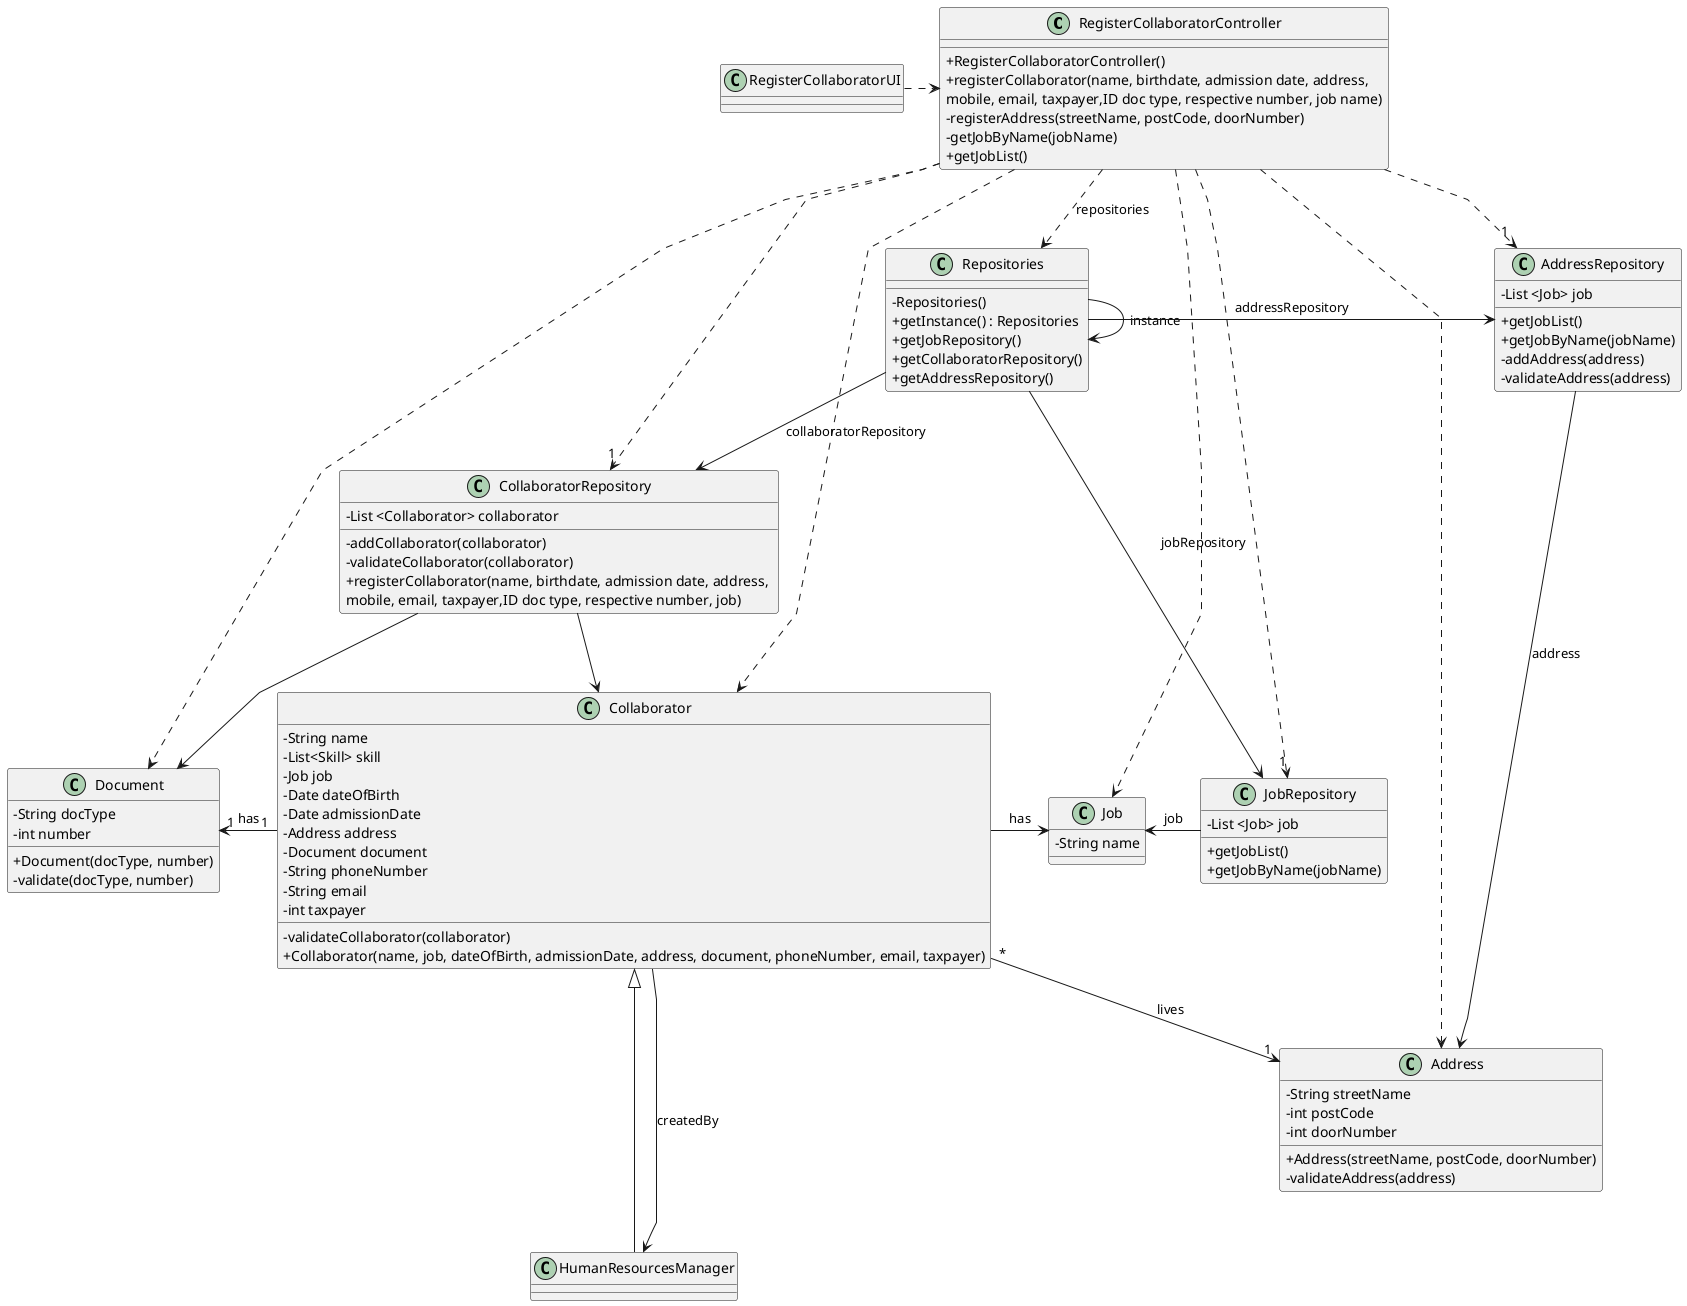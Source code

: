 @startuml
'skinparam monochrome true
skinparam packageStyle rectangle
skinparam shadowing false
skinparam linetype polyline
'skinparam linetype orto

skinparam classAttributeIconSize 0

'left to right direction


class RegisterCollaboratorController {

    + RegisterCollaboratorController()
    + registerCollaborator(name, birthdate, admission date, address, \nmobile, email, taxpayer,ID doc type, respective number, job name)
    - registerAddress(streetName, postCode, doorNumber)
    - getJobByName(jobName)
    + getJobList()
}

class RegisterCollaboratorUI {
}

class Collaborator {
    -String name
    -List<Skill> skill
    -Job job
    -Date dateOfBirth
    -Date admissionDate
    -Address address
    -Document document
    -String phoneNumber
    -String email
    -int taxpayer


    - validateCollaborator(collaborator)
    + Collaborator(name, job, dateOfBirth, admissionDate, address, document, phoneNumber, email, taxpayer)
}

class Address {
    -String streetName
    -int postCode
    -int doorNumber

    +Address(streetName, postCode, doorNumber)
    -validateAddress(address)
}

class HumanResourcesManager {
}

class Repositories {

    - Repositories()
    + getInstance() : Repositories
    + getJobRepository()
    + getCollaboratorRepository()
    + getAddressRepository()
}

class JobRepository {
    - List <Job> job

    + getJobList()
    + getJobByName(jobName)
}

class AddressRepository {
    - List <Job> job

    + getJobList()
    + getJobByName(jobName)
    -addAddress(address)
    -validateAddress(address)
}

class CollaboratorRepository {
    - List <Collaborator> collaborator

    - addCollaborator(collaborator)
    - validateCollaborator(collaborator)
    + registerCollaborator(name, birthdate, admission date, address, \nmobile, email, taxpayer,ID doc type, respective number, job)
}

class Job {
    -String name
}

class Document {
    -String docType
    -int number

    +Document(docType, number)
    -validate(docType, number)
}

Collaborator  <|---  HumanResourcesManager
Collaborator  -> Job : has
Collaborator "*" --> "1" Address : lives

HumanResourcesManager <--  Collaborator: createdBy

RegisterCollaboratorController .> Repositories : repositories
RegisterCollaboratorController ..> "1" JobRepository
RegisterCollaboratorController ...> "1" CollaboratorRepository
RegisterCollaboratorController ..> "1" AddressRepository
RegisterCollaboratorController ..> Collaborator
RegisterCollaboratorController ..> Job
RegisterCollaboratorController ..> Address
RegisterCollaboratorController ..> Document

RegisterCollaboratorUI .> RegisterCollaboratorController

Repositories -> Repositories : instance
Repositories -> JobRepository : jobRepository
Repositories -> AddressRepository : addressRepository
Repositories --> CollaboratorRepository : collaboratorRepository

CollaboratorRepository --> Collaborator
CollaboratorRepository --> Document

Job <- JobRepository : job

AddressRepository -> Address : address

Document "1" <- "1" Collaborator : has

@enduml